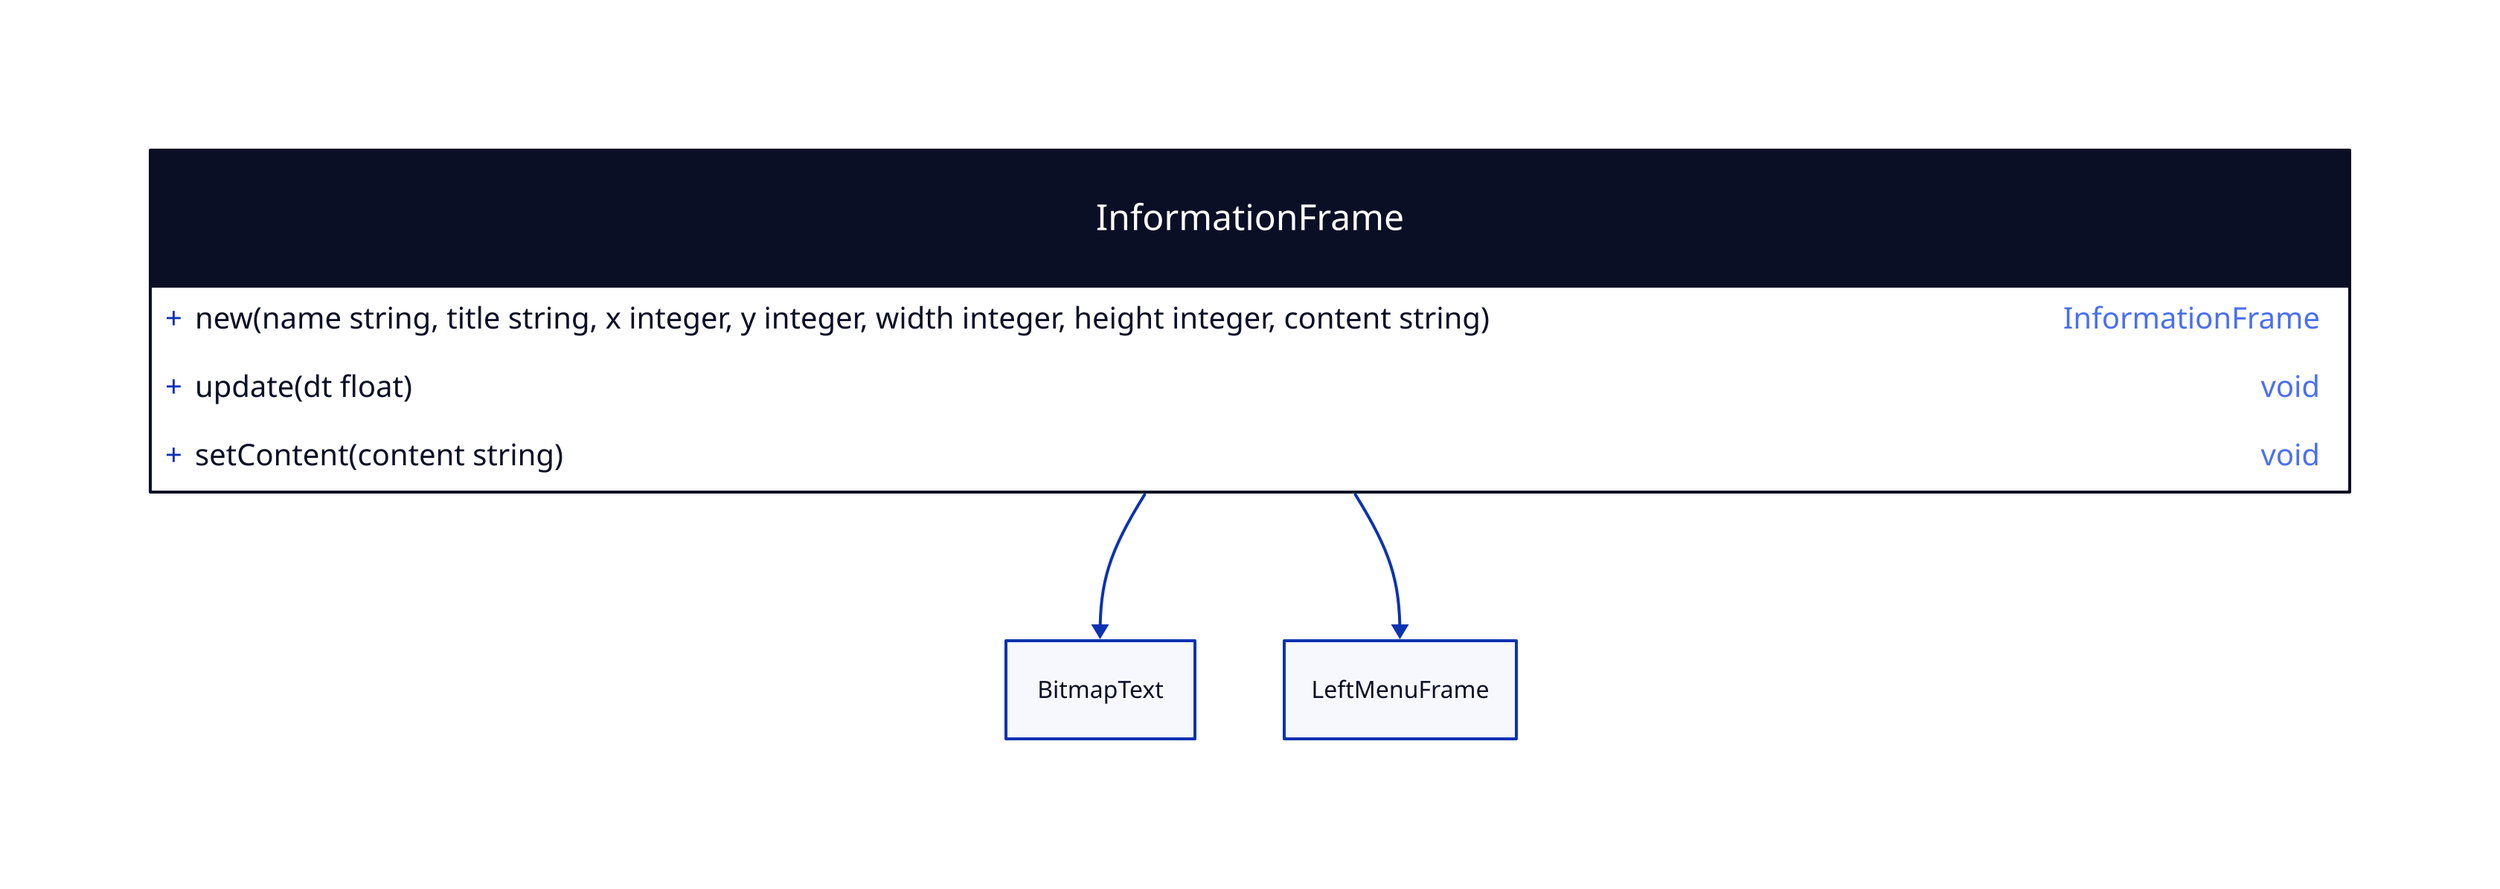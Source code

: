 InformationFrame: {
  shape: class

  +new(name string, title string, x integer, y integer, width integer, height integer, content string): InformationFrame

  update(dt float): void
  setContent(content string): void
}
InformationFrame -> BitmapText
InformationFrame -> LeftMenuFrame
